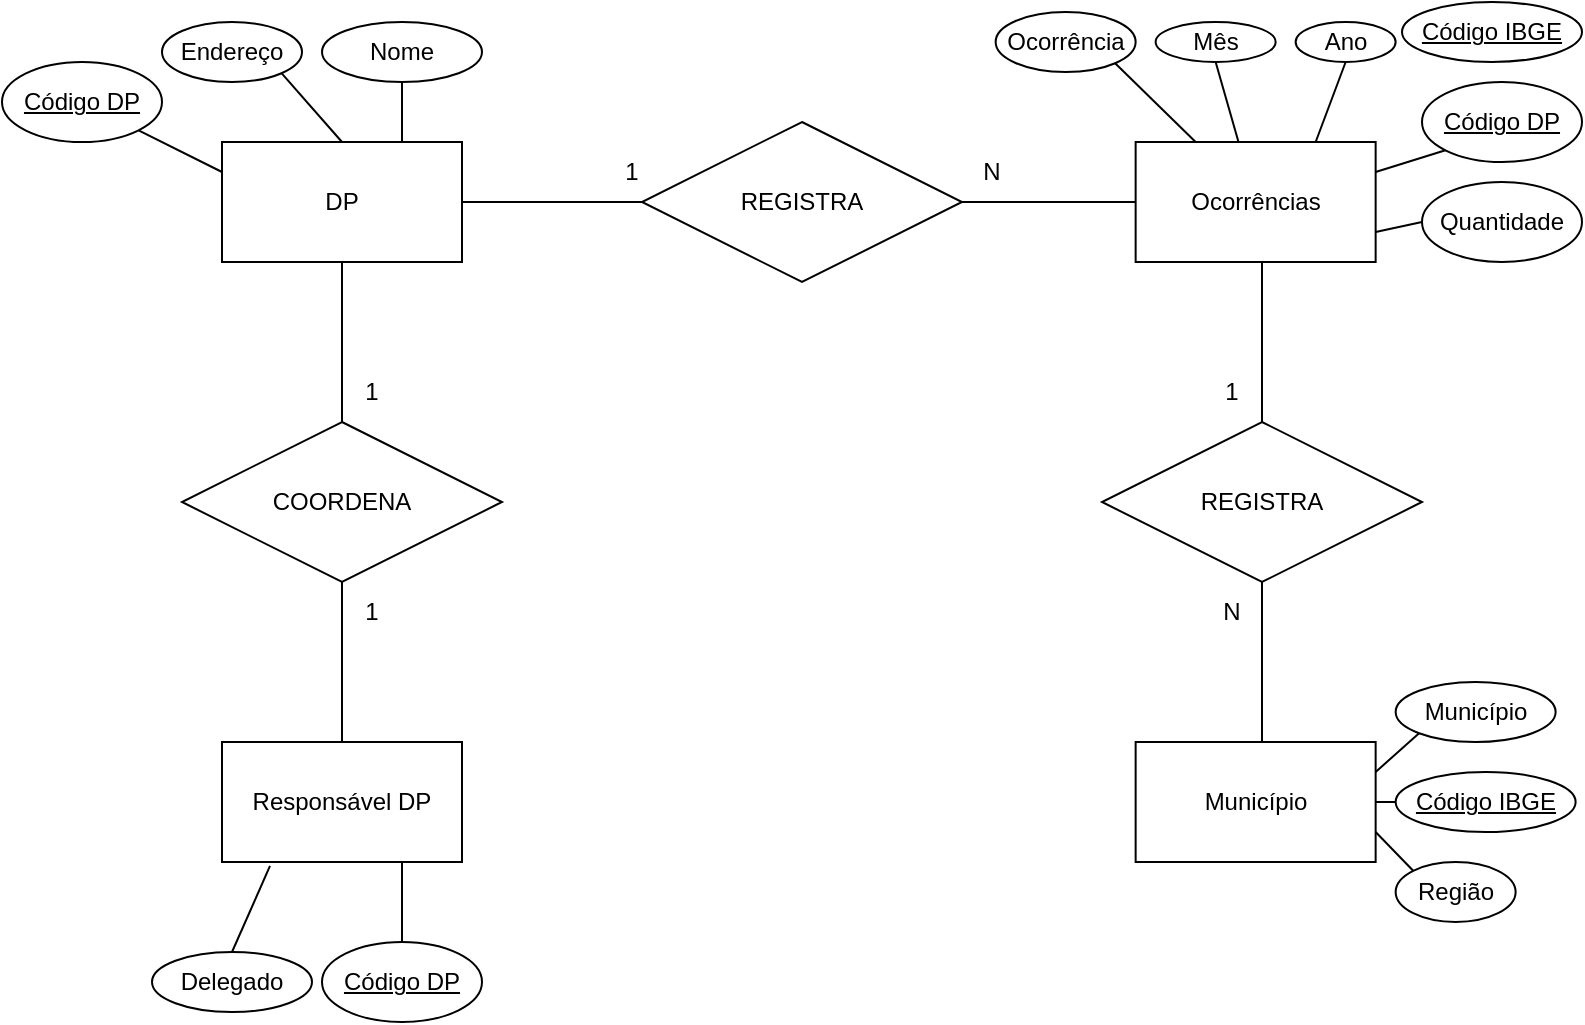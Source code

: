 <mxfile version="23.0.2" type="github">
  <diagram name="Página-1" id="MWA3o653Q3X33GRcxTDq">
    <mxGraphModel dx="1753" dy="1102" grid="1" gridSize="10" guides="1" tooltips="1" connect="1" arrows="1" fold="1" page="1" pageScale="1" pageWidth="827" pageHeight="1169" math="0" shadow="0">
      <root>
        <mxCell id="0" />
        <mxCell id="1" parent="0" />
        <mxCell id="NllVmjfBrC0JXdJKwBuS-1" value="DP" style="rounded=0;whiteSpace=wrap;html=1;" vertex="1" parent="1">
          <mxGeometry x="130" y="370" width="120" height="60" as="geometry" />
        </mxCell>
        <mxCell id="NllVmjfBrC0JXdJKwBuS-2" value="Endereço" style="ellipse;whiteSpace=wrap;html=1;" vertex="1" parent="1">
          <mxGeometry x="100" y="310" width="70" height="30" as="geometry" />
        </mxCell>
        <mxCell id="NllVmjfBrC0JXdJKwBuS-3" value="Nome" style="ellipse;whiteSpace=wrap;html=1;" vertex="1" parent="1">
          <mxGeometry x="180" y="310" width="80" height="30" as="geometry" />
        </mxCell>
        <mxCell id="NllVmjfBrC0JXdJKwBuS-4" value="&lt;u&gt;Código DP&lt;/u&gt;" style="ellipse;whiteSpace=wrap;html=1;" vertex="1" parent="1">
          <mxGeometry x="20" y="330" width="80" height="40" as="geometry" />
        </mxCell>
        <mxCell id="NllVmjfBrC0JXdJKwBuS-5" value="Responsável DP" style="rounded=0;whiteSpace=wrap;html=1;" vertex="1" parent="1">
          <mxGeometry x="130" y="670" width="120" height="60" as="geometry" />
        </mxCell>
        <mxCell id="NllVmjfBrC0JXdJKwBuS-7" value="&lt;u&gt;Código DP&lt;/u&gt;" style="ellipse;whiteSpace=wrap;html=1;" vertex="1" parent="1">
          <mxGeometry x="180" y="770" width="80" height="40" as="geometry" />
        </mxCell>
        <mxCell id="NllVmjfBrC0JXdJKwBuS-8" value="Delegado" style="ellipse;whiteSpace=wrap;html=1;" vertex="1" parent="1">
          <mxGeometry x="95" y="775" width="80" height="30" as="geometry" />
        </mxCell>
        <mxCell id="NllVmjfBrC0JXdJKwBuS-9" value="Município" style="rounded=0;whiteSpace=wrap;html=1;" vertex="1" parent="1">
          <mxGeometry x="586.82" y="670" width="120" height="60" as="geometry" />
        </mxCell>
        <mxCell id="NllVmjfBrC0JXdJKwBuS-10" value="&lt;u&gt;Código IBGE&lt;/u&gt;" style="ellipse;whiteSpace=wrap;html=1;" vertex="1" parent="1">
          <mxGeometry x="716.82" y="685" width="90" height="30" as="geometry" />
        </mxCell>
        <mxCell id="NllVmjfBrC0JXdJKwBuS-11" value="Região" style="ellipse;whiteSpace=wrap;html=1;" vertex="1" parent="1">
          <mxGeometry x="716.82" y="730" width="60" height="30" as="geometry" />
        </mxCell>
        <mxCell id="NllVmjfBrC0JXdJKwBuS-12" value="Município" style="ellipse;whiteSpace=wrap;html=1;" vertex="1" parent="1">
          <mxGeometry x="716.82" y="640" width="80" height="30" as="geometry" />
        </mxCell>
        <mxCell id="NllVmjfBrC0JXdJKwBuS-13" value="" style="endArrow=none;html=1;rounded=0;entryX=0;entryY=1;entryDx=0;entryDy=0;exitX=1;exitY=0.25;exitDx=0;exitDy=0;" edge="1" parent="1" source="NllVmjfBrC0JXdJKwBuS-9" target="NllVmjfBrC0JXdJKwBuS-12">
          <mxGeometry width="50" height="50" relative="1" as="geometry">
            <mxPoint x="386.82" y="590" as="sourcePoint" />
            <mxPoint x="436.82" y="540" as="targetPoint" />
          </mxGeometry>
        </mxCell>
        <mxCell id="NllVmjfBrC0JXdJKwBuS-14" value="" style="endArrow=none;html=1;rounded=0;entryX=0.5;entryY=1;entryDx=0;entryDy=0;exitX=0.75;exitY=0;exitDx=0;exitDy=0;" edge="1" parent="1" source="NllVmjfBrC0JXdJKwBuS-1" target="NllVmjfBrC0JXdJKwBuS-3">
          <mxGeometry width="50" height="50" relative="1" as="geometry">
            <mxPoint x="390" y="590" as="sourcePoint" />
            <mxPoint x="440" y="540" as="targetPoint" />
          </mxGeometry>
        </mxCell>
        <mxCell id="NllVmjfBrC0JXdJKwBuS-15" value="Ocorrências" style="rounded=0;whiteSpace=wrap;html=1;" vertex="1" parent="1">
          <mxGeometry x="586.82" y="370" width="120" height="60" as="geometry" />
        </mxCell>
        <mxCell id="NllVmjfBrC0JXdJKwBuS-16" value="" style="endArrow=none;html=1;rounded=0;exitX=0.5;exitY=0;exitDx=0;exitDy=0;entryX=0.75;entryY=1;entryDx=0;entryDy=0;" edge="1" parent="1" source="NllVmjfBrC0JXdJKwBuS-7" target="NllVmjfBrC0JXdJKwBuS-5">
          <mxGeometry width="50" height="50" relative="1" as="geometry">
            <mxPoint x="390" y="590" as="sourcePoint" />
            <mxPoint x="440" y="540" as="targetPoint" />
          </mxGeometry>
        </mxCell>
        <mxCell id="NllVmjfBrC0JXdJKwBuS-17" value="" style="endArrow=none;html=1;rounded=0;entryX=0.5;entryY=0;entryDx=0;entryDy=0;exitX=0.2;exitY=1.033;exitDx=0;exitDy=0;exitPerimeter=0;" edge="1" parent="1" source="NllVmjfBrC0JXdJKwBuS-5" target="NllVmjfBrC0JXdJKwBuS-8">
          <mxGeometry width="50" height="50" relative="1" as="geometry">
            <mxPoint x="390" y="590" as="sourcePoint" />
            <mxPoint x="440" y="540" as="targetPoint" />
          </mxGeometry>
        </mxCell>
        <mxCell id="NllVmjfBrC0JXdJKwBuS-18" value="" style="endArrow=none;html=1;rounded=0;exitX=1;exitY=1;exitDx=0;exitDy=0;entryX=0;entryY=0.25;entryDx=0;entryDy=0;" edge="1" parent="1" source="NllVmjfBrC0JXdJKwBuS-4" target="NllVmjfBrC0JXdJKwBuS-1">
          <mxGeometry width="50" height="50" relative="1" as="geometry">
            <mxPoint x="390" y="590" as="sourcePoint" />
            <mxPoint x="440" y="540" as="targetPoint" />
          </mxGeometry>
        </mxCell>
        <mxCell id="NllVmjfBrC0JXdJKwBuS-19" value="" style="endArrow=none;html=1;rounded=0;entryX=1;entryY=1;entryDx=0;entryDy=0;exitX=0.5;exitY=0;exitDx=0;exitDy=0;" edge="1" parent="1" source="NllVmjfBrC0JXdJKwBuS-1" target="NllVmjfBrC0JXdJKwBuS-2">
          <mxGeometry width="50" height="50" relative="1" as="geometry">
            <mxPoint x="390" y="590" as="sourcePoint" />
            <mxPoint x="440" y="540" as="targetPoint" />
          </mxGeometry>
        </mxCell>
        <mxCell id="NllVmjfBrC0JXdJKwBuS-20" value="" style="endArrow=none;html=1;rounded=0;entryX=0;entryY=0;entryDx=0;entryDy=0;exitX=1;exitY=0.75;exitDx=0;exitDy=0;" edge="1" parent="1" source="NllVmjfBrC0JXdJKwBuS-9" target="NllVmjfBrC0JXdJKwBuS-11">
          <mxGeometry width="50" height="50" relative="1" as="geometry">
            <mxPoint x="386.82" y="590" as="sourcePoint" />
            <mxPoint x="436.82" y="540" as="targetPoint" />
          </mxGeometry>
        </mxCell>
        <mxCell id="NllVmjfBrC0JXdJKwBuS-21" value="" style="endArrow=none;html=1;rounded=0;entryX=0;entryY=0.5;entryDx=0;entryDy=0;exitX=1;exitY=0.5;exitDx=0;exitDy=0;" edge="1" parent="1" source="NllVmjfBrC0JXdJKwBuS-9" target="NllVmjfBrC0JXdJKwBuS-10">
          <mxGeometry width="50" height="50" relative="1" as="geometry">
            <mxPoint x="386.82" y="590" as="sourcePoint" />
            <mxPoint x="436.82" y="540" as="targetPoint" />
          </mxGeometry>
        </mxCell>
        <mxCell id="NllVmjfBrC0JXdJKwBuS-22" value="&lt;u&gt;Código DP&lt;/u&gt;" style="ellipse;whiteSpace=wrap;html=1;" vertex="1" parent="1">
          <mxGeometry x="730" y="340" width="80" height="40" as="geometry" />
        </mxCell>
        <mxCell id="NllVmjfBrC0JXdJKwBuS-23" value="" style="endArrow=none;html=1;rounded=0;entryX=0;entryY=0.5;entryDx=0;entryDy=0;exitX=1;exitY=0.75;exitDx=0;exitDy=0;" edge="1" parent="1" source="NllVmjfBrC0JXdJKwBuS-15" target="NllVmjfBrC0JXdJKwBuS-26">
          <mxGeometry width="50" height="50" relative="1" as="geometry">
            <mxPoint x="710" y="470" as="sourcePoint" />
            <mxPoint x="726.82" y="400" as="targetPoint" />
          </mxGeometry>
        </mxCell>
        <mxCell id="NllVmjfBrC0JXdJKwBuS-24" value="&lt;u&gt;Código IBGE&lt;/u&gt;" style="ellipse;whiteSpace=wrap;html=1;" vertex="1" parent="1">
          <mxGeometry x="720" y="300" width="90" height="30" as="geometry" />
        </mxCell>
        <mxCell id="NllVmjfBrC0JXdJKwBuS-25" value="" style="endArrow=none;html=1;rounded=0;entryX=0;entryY=1;entryDx=0;entryDy=0;exitX=1;exitY=0.25;exitDx=0;exitDy=0;" edge="1" parent="1" source="NllVmjfBrC0JXdJKwBuS-15" target="NllVmjfBrC0JXdJKwBuS-22">
          <mxGeometry width="50" height="50" relative="1" as="geometry">
            <mxPoint x="386.82" y="620" as="sourcePoint" />
            <mxPoint x="730.0" y="355.607" as="targetPoint" />
          </mxGeometry>
        </mxCell>
        <mxCell id="NllVmjfBrC0JXdJKwBuS-26" value="Quantidade" style="ellipse;whiteSpace=wrap;html=1;" vertex="1" parent="1">
          <mxGeometry x="730" y="390" width="80" height="40" as="geometry" />
        </mxCell>
        <mxCell id="NllVmjfBrC0JXdJKwBuS-27" value="Ano" style="ellipse;whiteSpace=wrap;html=1;" vertex="1" parent="1">
          <mxGeometry x="666.82" y="310" width="50" height="20" as="geometry" />
        </mxCell>
        <mxCell id="NllVmjfBrC0JXdJKwBuS-28" value="Mês" style="ellipse;whiteSpace=wrap;html=1;" vertex="1" parent="1">
          <mxGeometry x="596.82" y="310" width="60" height="20" as="geometry" />
        </mxCell>
        <mxCell id="NllVmjfBrC0JXdJKwBuS-30" value="Ocorrência" style="ellipse;whiteSpace=wrap;html=1;" vertex="1" parent="1">
          <mxGeometry x="516.82" y="305" width="70" height="30" as="geometry" />
        </mxCell>
        <mxCell id="NllVmjfBrC0JXdJKwBuS-31" value="" style="endArrow=none;html=1;rounded=0;entryX=1;entryY=1;entryDx=0;entryDy=0;exitX=0.25;exitY=0;exitDx=0;exitDy=0;" edge="1" parent="1" source="NllVmjfBrC0JXdJKwBuS-15" target="NllVmjfBrC0JXdJKwBuS-30">
          <mxGeometry width="50" height="50" relative="1" as="geometry">
            <mxPoint x="386.82" y="620" as="sourcePoint" />
            <mxPoint x="436.82" y="570" as="targetPoint" />
          </mxGeometry>
        </mxCell>
        <mxCell id="NllVmjfBrC0JXdJKwBuS-32" value="" style="endArrow=none;html=1;rounded=0;entryX=0.5;entryY=1;entryDx=0;entryDy=0;" edge="1" parent="1" source="NllVmjfBrC0JXdJKwBuS-15" target="NllVmjfBrC0JXdJKwBuS-28">
          <mxGeometry width="50" height="50" relative="1" as="geometry">
            <mxPoint x="386.82" y="620" as="sourcePoint" />
            <mxPoint x="436.82" y="570" as="targetPoint" />
          </mxGeometry>
        </mxCell>
        <mxCell id="NllVmjfBrC0JXdJKwBuS-33" value="" style="endArrow=none;html=1;rounded=0;entryX=0.5;entryY=1;entryDx=0;entryDy=0;exitX=0.75;exitY=0;exitDx=0;exitDy=0;" edge="1" parent="1" source="NllVmjfBrC0JXdJKwBuS-15" target="NllVmjfBrC0JXdJKwBuS-27">
          <mxGeometry width="50" height="50" relative="1" as="geometry">
            <mxPoint x="386.82" y="620" as="sourcePoint" />
            <mxPoint x="436.82" y="570" as="targetPoint" />
          </mxGeometry>
        </mxCell>
        <mxCell id="NllVmjfBrC0JXdJKwBuS-34" value="COORDENA" style="rhombus;whiteSpace=wrap;html=1;" vertex="1" parent="1">
          <mxGeometry x="110" y="510" width="160" height="80" as="geometry" />
        </mxCell>
        <mxCell id="NllVmjfBrC0JXdJKwBuS-35" value="" style="endArrow=none;html=1;rounded=0;entryX=0.5;entryY=1;entryDx=0;entryDy=0;" edge="1" parent="1" source="NllVmjfBrC0JXdJKwBuS-34" target="NllVmjfBrC0JXdJKwBuS-1">
          <mxGeometry width="50" height="50" relative="1" as="geometry">
            <mxPoint x="390" y="590" as="sourcePoint" />
            <mxPoint x="440" y="540" as="targetPoint" />
          </mxGeometry>
        </mxCell>
        <mxCell id="NllVmjfBrC0JXdJKwBuS-36" value="" style="endArrow=none;html=1;rounded=0;exitX=0.5;exitY=1;exitDx=0;exitDy=0;entryX=0.5;entryY=0;entryDx=0;entryDy=0;" edge="1" parent="1" source="NllVmjfBrC0JXdJKwBuS-34" target="NllVmjfBrC0JXdJKwBuS-5">
          <mxGeometry width="50" height="50" relative="1" as="geometry">
            <mxPoint x="390" y="590" as="sourcePoint" />
            <mxPoint x="440" y="540" as="targetPoint" />
          </mxGeometry>
        </mxCell>
        <mxCell id="NllVmjfBrC0JXdJKwBuS-40" value="1" style="text;html=1;strokeColor=none;fillColor=none;align=center;verticalAlign=middle;whiteSpace=wrap;rounded=0;" vertex="1" parent="1">
          <mxGeometry x="190" y="590" width="30" height="30" as="geometry" />
        </mxCell>
        <mxCell id="NllVmjfBrC0JXdJKwBuS-41" value="1" style="text;html=1;strokeColor=none;fillColor=none;align=center;verticalAlign=middle;whiteSpace=wrap;rounded=0;" vertex="1" parent="1">
          <mxGeometry x="190" y="480" width="30" height="30" as="geometry" />
        </mxCell>
        <mxCell id="NllVmjfBrC0JXdJKwBuS-44" value="N" style="text;html=1;strokeColor=none;fillColor=none;align=center;verticalAlign=middle;whiteSpace=wrap;rounded=0;" vertex="1" parent="1">
          <mxGeometry x="620" y="590" width="30" height="30" as="geometry" />
        </mxCell>
        <mxCell id="NllVmjfBrC0JXdJKwBuS-45" value="1" style="text;html=1;strokeColor=none;fillColor=none;align=center;verticalAlign=middle;whiteSpace=wrap;rounded=0;" vertex="1" parent="1">
          <mxGeometry x="620" y="480" width="30" height="30" as="geometry" />
        </mxCell>
        <mxCell id="NllVmjfBrC0JXdJKwBuS-46" value="N" style="text;html=1;strokeColor=none;fillColor=none;align=center;verticalAlign=middle;whiteSpace=wrap;rounded=0;" vertex="1" parent="1">
          <mxGeometry x="500" y="370" width="30" height="30" as="geometry" />
        </mxCell>
        <mxCell id="NllVmjfBrC0JXdJKwBuS-47" value="1" style="text;html=1;strokeColor=none;fillColor=none;align=center;verticalAlign=middle;whiteSpace=wrap;rounded=0;" vertex="1" parent="1">
          <mxGeometry x="320" y="370" width="30" height="30" as="geometry" />
        </mxCell>
        <mxCell id="NllVmjfBrC0JXdJKwBuS-48" value="REGISTRA" style="rhombus;whiteSpace=wrap;html=1;" vertex="1" parent="1">
          <mxGeometry x="340" y="360" width="160" height="80" as="geometry" />
        </mxCell>
        <mxCell id="NllVmjfBrC0JXdJKwBuS-49" value="" style="endArrow=none;html=1;rounded=0;entryX=1;entryY=0.5;entryDx=0;entryDy=0;exitX=0;exitY=0.5;exitDx=0;exitDy=0;" edge="1" parent="1" source="NllVmjfBrC0JXdJKwBuS-15" target="NllVmjfBrC0JXdJKwBuS-48">
          <mxGeometry width="50" height="50" relative="1" as="geometry">
            <mxPoint x="390" y="590" as="sourcePoint" />
            <mxPoint x="440" y="540" as="targetPoint" />
          </mxGeometry>
        </mxCell>
        <mxCell id="NllVmjfBrC0JXdJKwBuS-50" value="" style="endArrow=none;html=1;rounded=0;entryX=1;entryY=0.5;entryDx=0;entryDy=0;exitX=0;exitY=0.5;exitDx=0;exitDy=0;" edge="1" parent="1" source="NllVmjfBrC0JXdJKwBuS-48" target="NllVmjfBrC0JXdJKwBuS-1">
          <mxGeometry width="50" height="50" relative="1" as="geometry">
            <mxPoint x="390" y="590" as="sourcePoint" />
            <mxPoint x="440" y="540" as="targetPoint" />
          </mxGeometry>
        </mxCell>
        <mxCell id="NllVmjfBrC0JXdJKwBuS-51" value="REGISTRA" style="rhombus;whiteSpace=wrap;html=1;" vertex="1" parent="1">
          <mxGeometry x="570" y="510" width="160" height="80" as="geometry" />
        </mxCell>
        <mxCell id="NllVmjfBrC0JXdJKwBuS-52" value="" style="endArrow=none;html=1;rounded=0;entryX=0.5;entryY=1;entryDx=0;entryDy=0;" edge="1" parent="1" target="NllVmjfBrC0JXdJKwBuS-51">
          <mxGeometry width="50" height="50" relative="1" as="geometry">
            <mxPoint x="650" y="670" as="sourcePoint" />
            <mxPoint x="660" y="630" as="targetPoint" />
          </mxGeometry>
        </mxCell>
        <mxCell id="NllVmjfBrC0JXdJKwBuS-53" value="" style="endArrow=none;html=1;rounded=0;" edge="1" parent="1" source="NllVmjfBrC0JXdJKwBuS-51">
          <mxGeometry width="50" height="50" relative="1" as="geometry">
            <mxPoint x="390" y="590" as="sourcePoint" />
            <mxPoint x="650" y="430" as="targetPoint" />
          </mxGeometry>
        </mxCell>
      </root>
    </mxGraphModel>
  </diagram>
</mxfile>
